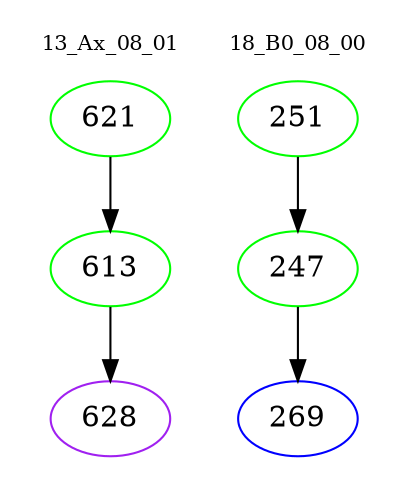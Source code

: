 digraph{
subgraph cluster_0 {
color = white
label = "13_Ax_08_01";
fontsize=10;
T0_621 [label="621", color="green"]
T0_621 -> T0_613 [color="black"]
T0_613 [label="613", color="green"]
T0_613 -> T0_628 [color="black"]
T0_628 [label="628", color="purple"]
}
subgraph cluster_1 {
color = white
label = "18_B0_08_00";
fontsize=10;
T1_251 [label="251", color="green"]
T1_251 -> T1_247 [color="black"]
T1_247 [label="247", color="green"]
T1_247 -> T1_269 [color="black"]
T1_269 [label="269", color="blue"]
}
}
